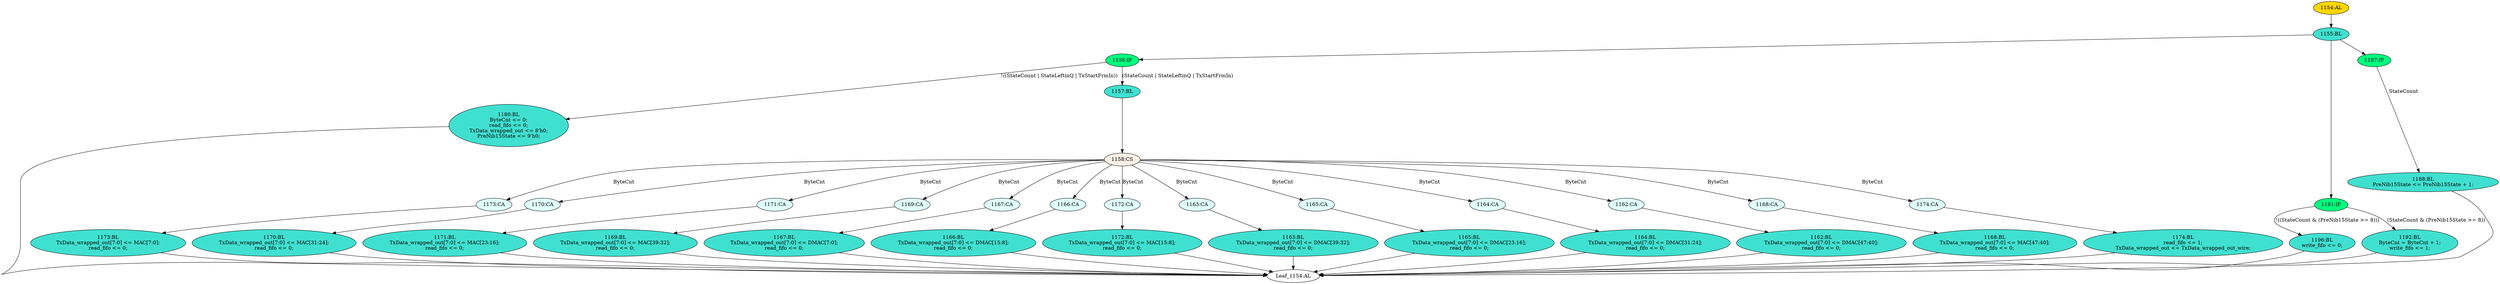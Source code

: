 strict digraph "" {
	node [label="\N"];
	"1173:CA"	 [ast="<pyverilog.vparser.ast.Case object at 0x7f37fb69a650>",
		fillcolor=lightcyan,
		label="1173:CA",
		statements="[]",
		style=filled,
		typ=Case];
	"1173:BL"	 [ast="<pyverilog.vparser.ast.Block object at 0x7f37fb69aa50>",
		fillcolor=turquoise,
		label="1173:BL
TxData_wrapped_out[7:0] <= MAC[7:0];
read_fifo <= 0;",
		statements="[<pyverilog.vparser.ast.NonblockingSubstitution object at 0x7f37fb69a5d0>, <pyverilog.vparser.ast.NonblockingSubstitution object \
at 0x7f37fb6775d0>]",
		style=filled,
		typ=Block];
	"1173:CA" -> "1173:BL"	 [cond="[]",
		lineno=None];
	"1170:CA"	 [ast="<pyverilog.vparser.ast.Case object at 0x7f37fb6776d0>",
		fillcolor=lightcyan,
		label="1170:CA",
		statements="[]",
		style=filled,
		typ=Case];
	"1170:BL"	 [ast="<pyverilog.vparser.ast.Block object at 0x7f37fb677710>",
		fillcolor=turquoise,
		label="1170:BL
TxData_wrapped_out[7:0] <= MAC[31:24];
read_fifo <= 0;",
		statements="[<pyverilog.vparser.ast.NonblockingSubstitution object at 0x7f37fb677790>, <pyverilog.vparser.ast.NonblockingSubstitution object \
at 0x7f37fb677b10>]",
		style=filled,
		typ=Block];
	"1170:CA" -> "1170:BL"	 [cond="[]",
		lineno=None];
	"1158:CS"	 [ast="<pyverilog.vparser.ast.CaseStatement object at 0x7f37fb677c50>",
		fillcolor=linen,
		label="1158:CS",
		statements="[]",
		style=filled,
		typ=CaseStatement];
	"1158:CS" -> "1173:CA"	 [cond="['ByteCnt']",
		label=ByteCnt,
		lineno=1158];
	"1158:CS" -> "1170:CA"	 [cond="['ByteCnt']",
		label=ByteCnt,
		lineno=1158];
	"1171:CA"	 [ast="<pyverilog.vparser.ast.Case object at 0x7f37fb67cf90>",
		fillcolor=lightcyan,
		label="1171:CA",
		statements="[]",
		style=filled,
		typ=Case];
	"1158:CS" -> "1171:CA"	 [cond="['ByteCnt']",
		label=ByteCnt,
		lineno=1158];
	"1169:CA"	 [ast="<pyverilog.vparser.ast.Case object at 0x7f37fb67ca90>",
		fillcolor=lightcyan,
		label="1169:CA",
		statements="[]",
		style=filled,
		typ=Case];
	"1158:CS" -> "1169:CA"	 [cond="['ByteCnt']",
		label=ByteCnt,
		lineno=1158];
	"1167:CA"	 [ast="<pyverilog.vparser.ast.Case object at 0x7f37fb67c090>",
		fillcolor=lightcyan,
		label="1167:CA",
		statements="[]",
		style=filled,
		typ=Case];
	"1158:CS" -> "1167:CA"	 [cond="['ByteCnt']",
		label=ByteCnt,
		lineno=1158];
	"1166:CA"	 [ast="<pyverilog.vparser.ast.Case object at 0x7f37fb679b10>",
		fillcolor=lightcyan,
		label="1166:CA",
		statements="[]",
		style=filled,
		typ=Case];
	"1158:CS" -> "1166:CA"	 [cond="['ByteCnt']",
		label=ByteCnt,
		lineno=1158];
	"1172:CA"	 [ast="<pyverilog.vparser.ast.Case object at 0x7f37fb67f4d0>",
		fillcolor=lightcyan,
		label="1172:CA",
		statements="[]",
		style=filled,
		typ=Case];
	"1158:CS" -> "1172:CA"	 [cond="['ByteCnt']",
		label=ByteCnt,
		lineno=1158];
	"1163:CA"	 [ast="<pyverilog.vparser.ast.Case object at 0x7f37fb674e50>",
		fillcolor=lightcyan,
		label="1163:CA",
		statements="[]",
		style=filled,
		typ=Case];
	"1158:CS" -> "1163:CA"	 [cond="['ByteCnt']",
		label=ByteCnt,
		lineno=1158];
	"1165:CA"	 [ast="<pyverilog.vparser.ast.Case object at 0x7f37fb679650>",
		fillcolor=lightcyan,
		label="1165:CA",
		statements="[]",
		style=filled,
		typ=Case];
	"1158:CS" -> "1165:CA"	 [cond="['ByteCnt']",
		label=ByteCnt,
		lineno=1158];
	"1164:CA"	 [ast="<pyverilog.vparser.ast.Case object at 0x7f37fb679110>",
		fillcolor=lightcyan,
		label="1164:CA",
		statements="[]",
		style=filled,
		typ=Case];
	"1158:CS" -> "1164:CA"	 [cond="['ByteCnt']",
		label=ByteCnt,
		lineno=1158];
	"1162:CA"	 [ast="<pyverilog.vparser.ast.Case object at 0x7f37fb677d50>",
		fillcolor=lightcyan,
		label="1162:CA",
		statements="[]",
		style=filled,
		typ=Case];
	"1158:CS" -> "1162:CA"	 [cond="['ByteCnt']",
		label=ByteCnt,
		lineno=1158];
	"1168:CA"	 [ast="<pyverilog.vparser.ast.Case object at 0x7f37fb67c590>",
		fillcolor=lightcyan,
		label="1168:CA",
		statements="[]",
		style=filled,
		typ=Case];
	"1158:CS" -> "1168:CA"	 [cond="['ByteCnt']",
		label=ByteCnt,
		lineno=1158];
	"1174:CA"	 [ast="<pyverilog.vparser.ast.Case object at 0x7f37fb67f9d0>",
		fillcolor=lightcyan,
		label="1174:CA",
		statements="[]",
		style=filled,
		typ=Case];
	"1158:CS" -> "1174:CA"	 [cond="['ByteCnt']",
		label=ByteCnt,
		lineno=1158];
	"1163:BL"	 [ast="<pyverilog.vparser.ast.Block object at 0x7f37fb674d50>",
		fillcolor=turquoise,
		label="1163:BL
TxData_wrapped_out[7:0] <= DMAC[39:32];
read_fifo <= 0;",
		statements="[<pyverilog.vparser.ast.NonblockingSubstitution object at 0x7f37fb674110>, <pyverilog.vparser.ast.NonblockingSubstitution object \
at 0x7f37fb674150>]",
		style=filled,
		typ=Block];
	"Leaf_1154:AL"	 [def_var="['read_fifo', 'TxData_wrapped_out', 'ByteCnt', 'PreNib15State', 'write_fifo']",
		label="Leaf_1154:AL"];
	"1163:BL" -> "Leaf_1154:AL"	 [cond="[]",
		lineno=None];
	"1165:BL"	 [ast="<pyverilog.vparser.ast.Block object at 0x7f37fb679690>",
		fillcolor=turquoise,
		label="1165:BL
TxData_wrapped_out[7:0] <= DMAC[23:16];
read_fifo <= 0;",
		statements="[<pyverilog.vparser.ast.NonblockingSubstitution object at 0x7f37fb679710>, <pyverilog.vparser.ast.NonblockingSubstitution object \
at 0x7f37fb6799d0>]",
		style=filled,
		typ=Block];
	"1165:BL" -> "Leaf_1154:AL"	 [cond="[]",
		lineno=None];
	"1180:BL"	 [ast="<pyverilog.vparser.ast.Block object at 0x7f37fb6882d0>",
		fillcolor=turquoise,
		label="1180:BL
ByteCnt <= 0;
read_fifo <= 0;
TxData_wrapped_out <= 8'h0;
PreNib15State <= 9'h0;",
		statements="[<pyverilog.vparser.ast.NonblockingSubstitution object at 0x7f37fb67fd10>, <pyverilog.vparser.ast.NonblockingSubstitution object \
at 0x7f37fb67fe50>, <pyverilog.vparser.ast.NonblockingSubstitution object at 0x7f37fb67ff90>, <pyverilog.vparser.ast.NonblockingSubstitution \
object at 0x7f37fb688150>]",
		style=filled,
		typ=Block];
	"1180:BL" -> "Leaf_1154:AL"	 [cond="[]",
		lineno=None];
	"1171:BL"	 [ast="<pyverilog.vparser.ast.Block object at 0x7f37fb67f050>",
		fillcolor=turquoise,
		label="1171:BL
TxData_wrapped_out[7:0] <= MAC[23:16];
read_fifo <= 0;",
		statements="[<pyverilog.vparser.ast.NonblockingSubstitution object at 0x7f37fb67f090>, <pyverilog.vparser.ast.NonblockingSubstitution object \
at 0x7f37fb67f390>]",
		style=filled,
		typ=Block];
	"1171:CA" -> "1171:BL"	 [cond="[]",
		lineno=None];
	"1156:IF"	 [ast="<pyverilog.vparser.ast.IfStatement object at 0x7f37fb688310>",
		fillcolor=springgreen,
		label="1156:IF",
		statements="[]",
		style=filled,
		typ=IfStatement];
	"1156:IF" -> "1180:BL"	 [cond="['StateCount', 'StateLeftinQ', 'TxStartFrmIn']",
		label="!((StateCount | StateLeftinQ | TxStartFrmIn))",
		lineno=1156];
	"1157:BL"	 [ast="<pyverilog.vparser.ast.Block object at 0x7f37fb6883d0>",
		fillcolor=turquoise,
		label="1157:BL",
		statements="[]",
		style=filled,
		typ=Block];
	"1156:IF" -> "1157:BL"	 [cond="['StateCount', 'StateLeftinQ', 'TxStartFrmIn']",
		label="(StateCount | StateLeftinQ | TxStartFrmIn)",
		lineno=1156];
	"1169:BL"	 [ast="<pyverilog.vparser.ast.Block object at 0x7f37fb67cb10>",
		fillcolor=turquoise,
		label="1169:BL
TxData_wrapped_out[7:0] <= MAC[39:32];
read_fifo <= 0;",
		statements="[<pyverilog.vparser.ast.NonblockingSubstitution object at 0x7f37fb67cb50>, <pyverilog.vparser.ast.NonblockingSubstitution object \
at 0x7f37fb67ce50>]",
		style=filled,
		typ=Block];
	"1169:CA" -> "1169:BL"	 [cond="[]",
		lineno=None];
	"1168:BL"	 [ast="<pyverilog.vparser.ast.Block object at 0x7f37fb67c610>",
		fillcolor=turquoise,
		label="1168:BL
TxData_wrapped_out[7:0] <= MAC[47:40];
read_fifo <= 0;",
		statements="[<pyverilog.vparser.ast.NonblockingSubstitution object at 0x7f37fb67c650>, <pyverilog.vparser.ast.NonblockingSubstitution object \
at 0x7f37fb67c950>]",
		style=filled,
		typ=Block];
	"1168:BL" -> "Leaf_1154:AL"	 [cond="[]",
		lineno=None];
	"1162:BL"	 [ast="<pyverilog.vparser.ast.Block object at 0x7f37fb677d90>",
		fillcolor=turquoise,
		label="1162:BL
TxData_wrapped_out[7:0] <= DMAC[47:40];
read_fifo <= 0;",
		statements="[<pyverilog.vparser.ast.NonblockingSubstitution object at 0x7f37fb677e10>, <pyverilog.vparser.ast.NonblockingSubstitution object \
at 0x7f37fb674d90>]",
		style=filled,
		typ=Block];
	"1162:BL" -> "Leaf_1154:AL"	 [cond="[]",
		lineno=None];
	"1167:BL"	 [ast="<pyverilog.vparser.ast.Block object at 0x7f37fb67c110>",
		fillcolor=turquoise,
		label="1167:BL
TxData_wrapped_out[7:0] <= DMAC[7:0];
read_fifo <= 0;",
		statements="[<pyverilog.vparser.ast.NonblockingSubstitution object at 0x7f37fb67c150>, <pyverilog.vparser.ast.NonblockingSubstitution object \
at 0x7f37fb67c450>]",
		style=filled,
		typ=Block];
	"1167:CA" -> "1167:BL"	 [cond="[]",
		lineno=None];
	"1174:BL"	 [ast="<pyverilog.vparser.ast.Block object at 0x7f37fb67fa10>",
		fillcolor=turquoise,
		label="1174:BL
read_fifo <= 1;
TxData_wrapped_out <= TxData_wrapped_out_wire;",
		statements="[<pyverilog.vparser.ast.NonblockingSubstitution object at 0x7f37fb67fa50>, <pyverilog.vparser.ast.NonblockingSubstitution object \
at 0x7f37fb67fb10>]",
		style=filled,
		typ=Block];
	"1174:BL" -> "Leaf_1154:AL"	 [cond="[]",
		lineno=None];
	"1166:BL"	 [ast="<pyverilog.vparser.ast.Block object at 0x7f37fb679bd0>",
		fillcolor=turquoise,
		label="1166:BL
TxData_wrapped_out[7:0] <= DMAC[15:8];
read_fifo <= 0;",
		statements="[<pyverilog.vparser.ast.NonblockingSubstitution object at 0x7f37fb679c50>, <pyverilog.vparser.ast.NonblockingSubstitution object \
at 0x7f37fb679f10>]",
		style=filled,
		typ=Block];
	"1166:CA" -> "1166:BL"	 [cond="[]",
		lineno=None];
	"1172:BL"	 [ast="<pyverilog.vparser.ast.Block object at 0x7f37fb67f550>",
		fillcolor=turquoise,
		label="1172:BL
TxData_wrapped_out[7:0] <= MAC[15:8];
read_fifo <= 0;",
		statements="[<pyverilog.vparser.ast.NonblockingSubstitution object at 0x7f37fb67f590>, <pyverilog.vparser.ast.NonblockingSubstitution object \
at 0x7f37fb67f890>]",
		style=filled,
		typ=Block];
	"1172:CA" -> "1172:BL"	 [cond="[]",
		lineno=None];
	"1155:BL"	 [ast="<pyverilog.vparser.ast.Block object at 0x7f37fb688650>",
		fillcolor=turquoise,
		label="1155:BL",
		statements="[]",
		style=filled,
		typ=Block];
	"1155:BL" -> "1156:IF"	 [cond="[]",
		lineno=None];
	"1191:IF"	 [ast="<pyverilog.vparser.ast.IfStatement object at 0x7f37fb6889d0>",
		fillcolor=springgreen,
		label="1191:IF",
		statements="[]",
		style=filled,
		typ=IfStatement];
	"1155:BL" -> "1191:IF"	 [cond="[]",
		lineno=None];
	"1187:IF"	 [ast="<pyverilog.vparser.ast.IfStatement object at 0x7f37fb688690>",
		fillcolor=springgreen,
		label="1187:IF",
		statements="[]",
		style=filled,
		typ=IfStatement];
	"1155:BL" -> "1187:IF"	 [cond="[]",
		lineno=None];
	"1163:CA" -> "1163:BL"	 [cond="[]",
		lineno=None];
	"1154:AL"	 [ast="<pyverilog.vparser.ast.Always object at 0x7f37fb691110>",
		clk_sens=False,
		fillcolor=gold,
		label="1154:AL",
		sens="['Divided_2_clk']",
		statements="[]",
		style=filled,
		typ=Always,
		use_var="['DMAC', 'StateLeftinQ', 'StateCount', 'TxStartFrmIn', 'TxData_wrapped_out_wire', 'PreNib15State', 'MAC', 'ByteCnt']"];
	"1154:AL" -> "1155:BL"	 [cond="[]",
		lineno=None];
	"1173:BL" -> "Leaf_1154:AL"	 [cond="[]",
		lineno=None];
	"1165:CA" -> "1165:BL"	 [cond="[]",
		lineno=None];
	"1196:BL"	 [ast="<pyverilog.vparser.ast.Block object at 0x7f37fb688a10>",
		fillcolor=turquoise,
		label="1196:BL
write_fifo <= 0;",
		statements="[<pyverilog.vparser.ast.NonblockingSubstitution object at 0x7f37fb688a50>]",
		style=filled,
		typ=Block];
	"1191:IF" -> "1196:BL"	 [cond="['StateCount', 'PreNib15State']",
		label="!((StateCount & (PreNib15State >= 8)))",
		lineno=1191];
	"1192:BL"	 [ast="<pyverilog.vparser.ast.Block object at 0x7f37fb688bd0>",
		fillcolor=turquoise,
		label="1192:BL
ByteCnt = ByteCnt + 1;
write_fifo <= 1;",
		statements="[<pyverilog.vparser.ast.BlockingSubstitution object at 0x7f37fb688c10>, <pyverilog.vparser.ast.NonblockingSubstitution object at \
0x7f37fb688e10>]",
		style=filled,
		typ=Block];
	"1191:IF" -> "1192:BL"	 [cond="['StateCount', 'PreNib15State']",
		label="(StateCount & (PreNib15State >= 8))",
		lineno=1191];
	"1170:BL" -> "Leaf_1154:AL"	 [cond="[]",
		lineno=None];
	"1157:BL" -> "1158:CS"	 [cond="[]",
		lineno=None];
	"1164:BL"	 [ast="<pyverilog.vparser.ast.Block object at 0x7f37fb679190>",
		fillcolor=turquoise,
		label="1164:BL
TxData_wrapped_out[7:0] <= DMAC[31:24];
read_fifo <= 0;",
		statements="[<pyverilog.vparser.ast.NonblockingSubstitution object at 0x7f37fb679210>, <pyverilog.vparser.ast.NonblockingSubstitution object \
at 0x7f37fb679510>]",
		style=filled,
		typ=Block];
	"1164:CA" -> "1164:BL"	 [cond="[]",
		lineno=None];
	"1162:CA" -> "1162:BL"	 [cond="[]",
		lineno=None];
	"1166:BL" -> "Leaf_1154:AL"	 [cond="[]",
		lineno=None];
	"1167:BL" -> "Leaf_1154:AL"	 [cond="[]",
		lineno=None];
	"1169:BL" -> "Leaf_1154:AL"	 [cond="[]",
		lineno=None];
	"1168:CA" -> "1168:BL"	 [cond="[]",
		lineno=None];
	"1164:BL" -> "Leaf_1154:AL"	 [cond="[]",
		lineno=None];
	"1174:CA" -> "1174:BL"	 [cond="[]",
		lineno=None];
	"1196:BL" -> "Leaf_1154:AL"	 [cond="[]",
		lineno=None];
	"1172:BL" -> "Leaf_1154:AL"	 [cond="[]",
		lineno=None];
	"1192:BL" -> "Leaf_1154:AL"	 [cond="[]",
		lineno=None];
	"1171:BL" -> "Leaf_1154:AL"	 [cond="[]",
		lineno=None];
	"1188:BL"	 [ast="<pyverilog.vparser.ast.Block object at 0x7f37fb6886d0>",
		fillcolor=turquoise,
		label="1188:BL
PreNib15State <= PreNib15State + 1;",
		statements="[<pyverilog.vparser.ast.NonblockingSubstitution object at 0x7f37fb688710>]",
		style=filled,
		typ=Block];
	"1187:IF" -> "1188:BL"	 [cond="['StateCount']",
		label=StateCount,
		lineno=1187];
	"1188:BL" -> "Leaf_1154:AL"	 [cond="[]",
		lineno=None];
}
